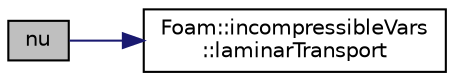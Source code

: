 digraph "nu"
{
  bgcolor="transparent";
  edge [fontname="Helvetica",fontsize="10",labelfontname="Helvetica",labelfontsize="10"];
  node [fontname="Helvetica",fontsize="10",shape=record];
  rankdir="LR";
  Node1 [label="nu",height=0.2,width=0.4,color="black", fillcolor="grey75", style="filled" fontcolor="black"];
  Node1 -> Node2 [color="midnightblue",fontsize="10",style="solid",fontname="Helvetica"];
  Node2 [label="Foam::incompressibleVars\l::laminarTransport",height=0.2,width=0.4,color="black",URL="$classFoam_1_1incompressibleVars.html#a7ef64f25af69b7defdd03e4901d01bfd",tooltip="Return const reference to transport model. "];
}
